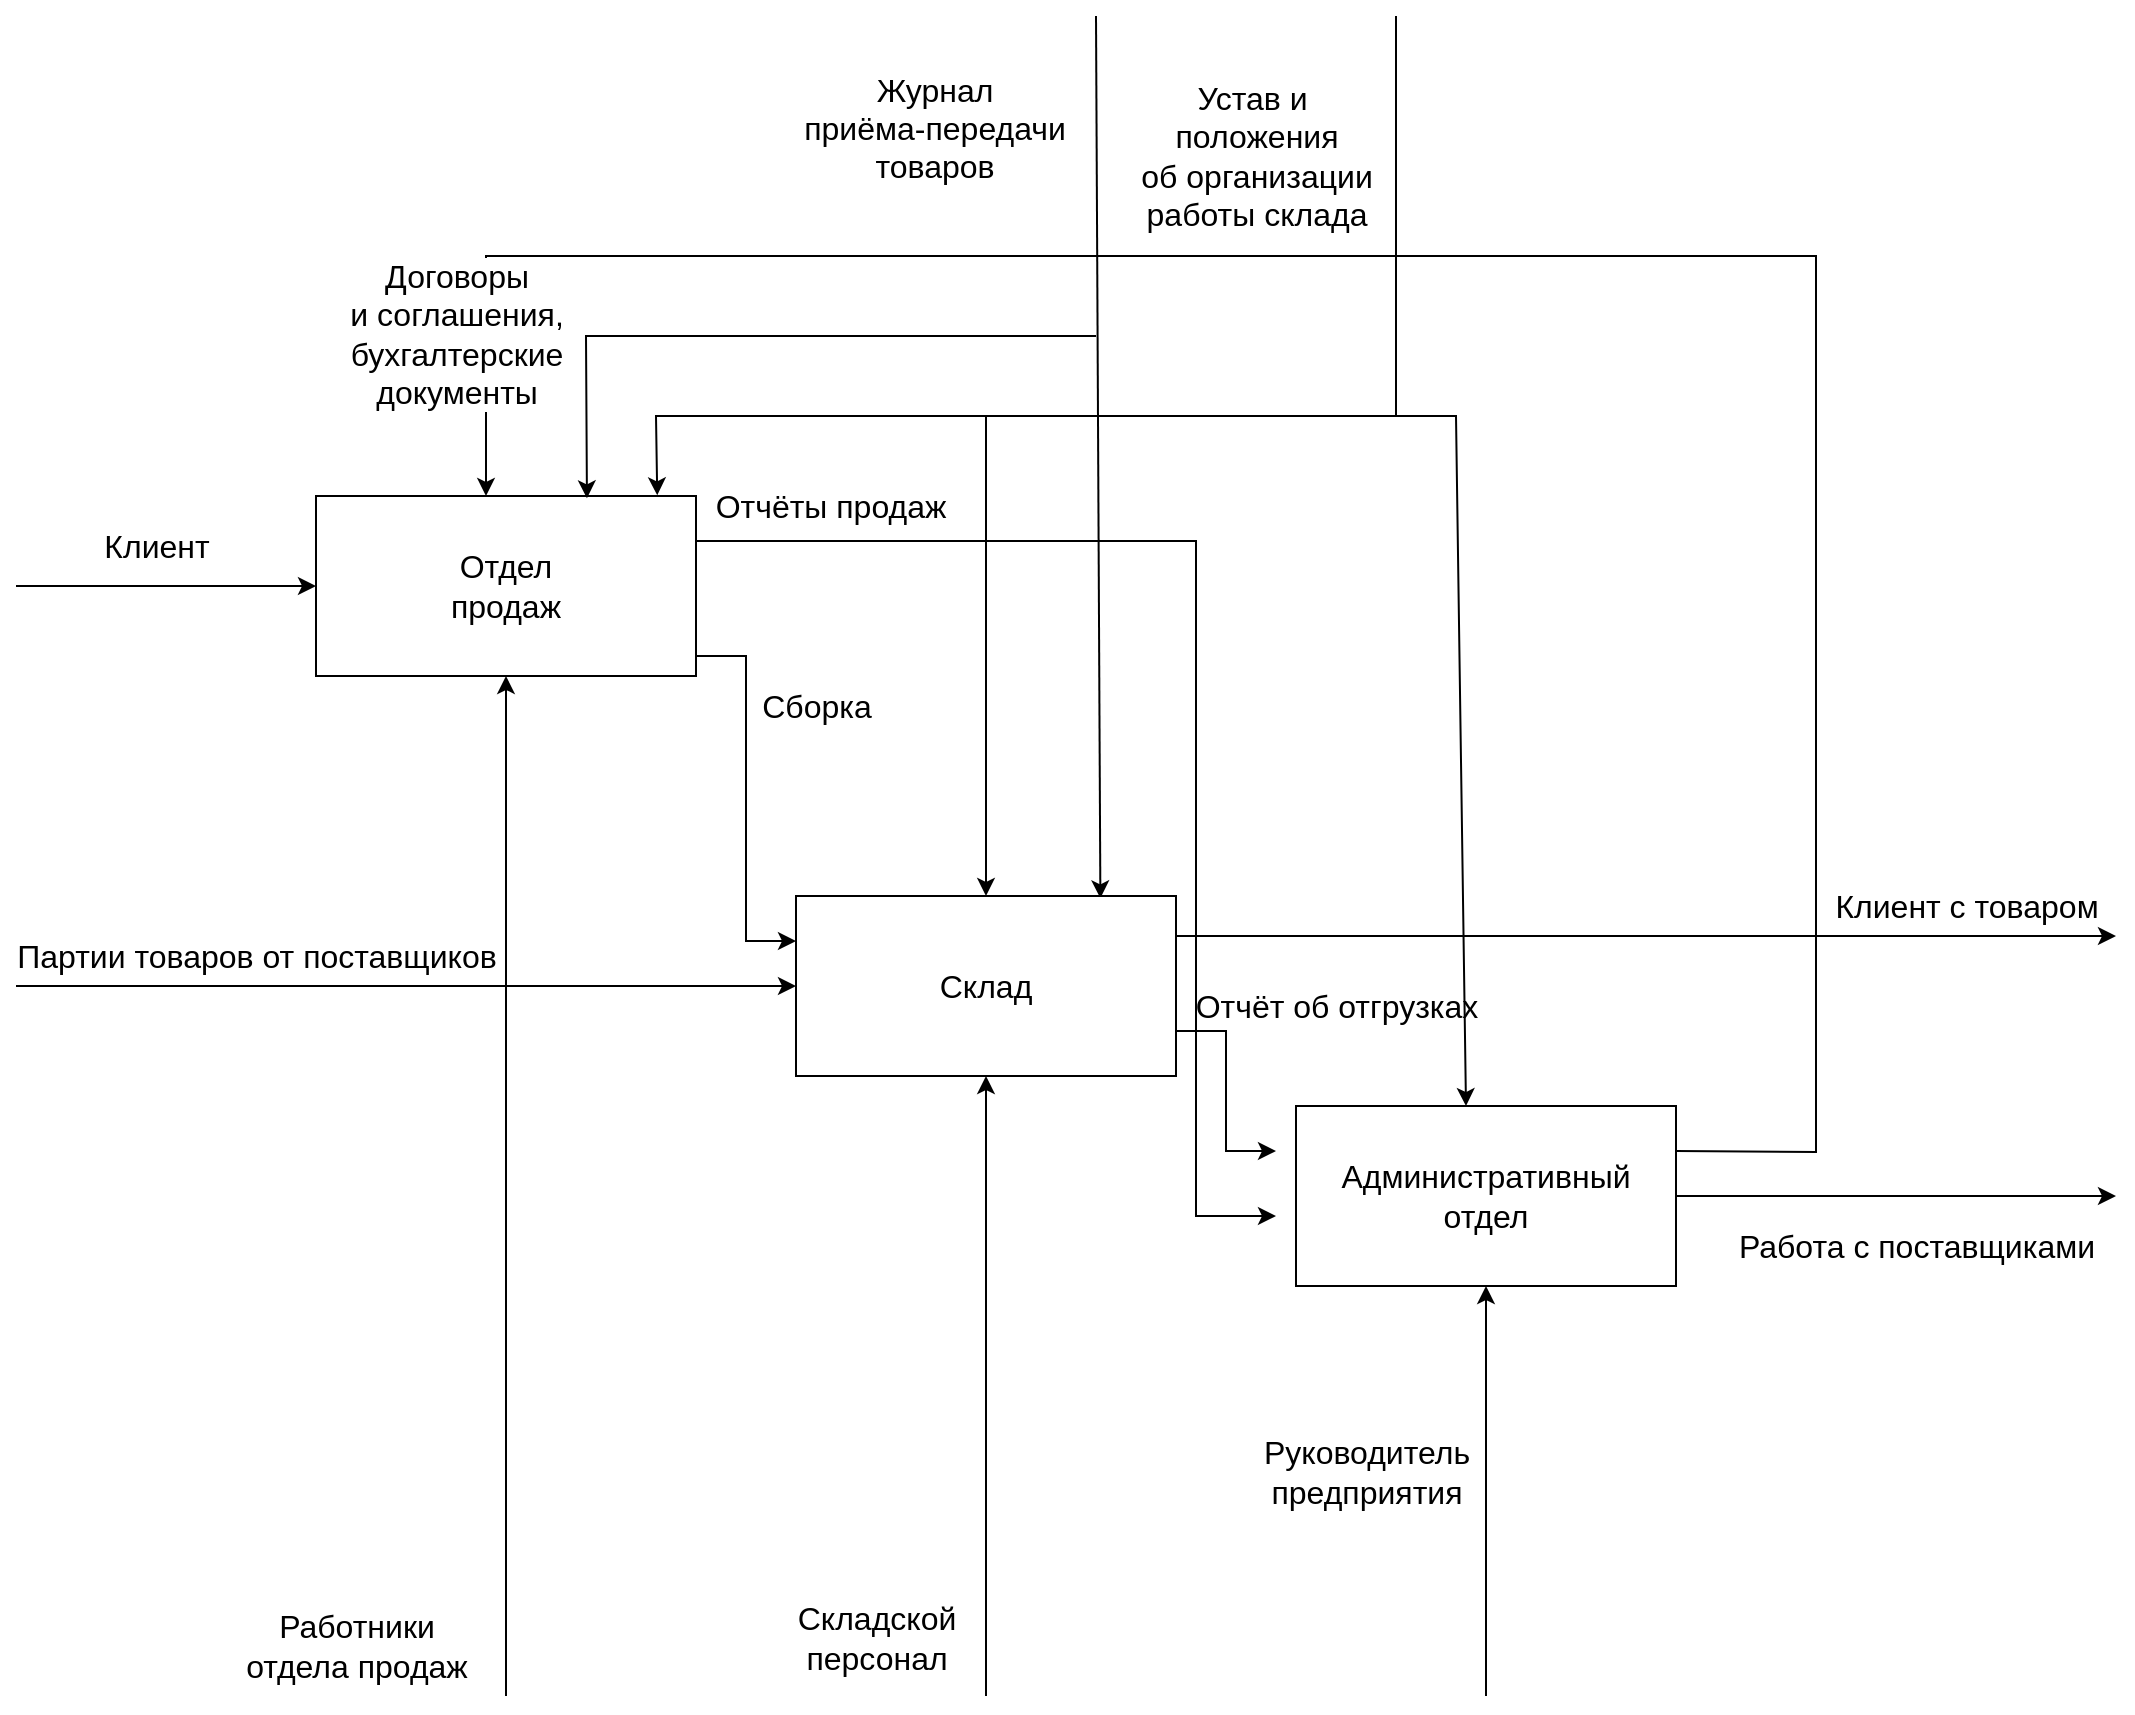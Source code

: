 <mxfile version="22.1.0" type="device">
  <diagram name="Страница — 1" id="dJiiRWUhJKYUO9Ces_kw">
    <mxGraphModel dx="2266" dy="862" grid="1" gridSize="10" guides="1" tooltips="1" connect="1" arrows="1" fold="1" page="1" pageScale="1" pageWidth="827" pageHeight="1169" math="0" shadow="0">
      <root>
        <mxCell id="0" />
        <mxCell id="1" parent="0" />
        <mxCell id="r8oPRo4tz-VMtz2NMhSt-1" value="" style="endArrow=classic;html=1;rounded=0;entryX=0;entryY=0.5;entryDx=0;entryDy=0;" parent="1" target="r8oPRo4tz-VMtz2NMhSt-21" edge="1">
          <mxGeometry width="50" height="50" relative="1" as="geometry">
            <mxPoint x="140" y="325" as="sourcePoint" />
            <mxPoint x="120" y="320" as="targetPoint" />
          </mxGeometry>
        </mxCell>
        <mxCell id="r8oPRo4tz-VMtz2NMhSt-2" value="&lt;font style=&quot;font-size: 16px;&quot;&gt;Клиент&lt;/font&gt;" style="edgeLabel;html=1;align=center;verticalAlign=middle;resizable=0;points=[];" parent="r8oPRo4tz-VMtz2NMhSt-1" vertex="1" connectable="0">
          <mxGeometry x="0.02" y="1" relative="1" as="geometry">
            <mxPoint x="-7" y="-19" as="offset" />
          </mxGeometry>
        </mxCell>
        <mxCell id="r8oPRo4tz-VMtz2NMhSt-3" value="" style="endArrow=classic;html=1;rounded=0;entryX=0;entryY=0.5;entryDx=0;entryDy=0;" parent="1" target="r8oPRo4tz-VMtz2NMhSt-23" edge="1">
          <mxGeometry width="50" height="50" relative="1" as="geometry">
            <mxPoint x="140" y="525" as="sourcePoint" />
            <mxPoint x="320" y="470" as="targetPoint" />
          </mxGeometry>
        </mxCell>
        <mxCell id="r8oPRo4tz-VMtz2NMhSt-4" value="&lt;font style=&quot;font-size: 16px;&quot;&gt;Партии товаров от поставщиков&lt;/font&gt;" style="edgeLabel;html=1;align=center;verticalAlign=middle;resizable=0;points=[];" parent="r8oPRo4tz-VMtz2NMhSt-3" vertex="1" connectable="0">
          <mxGeometry x="0.295" y="-1" relative="1" as="geometry">
            <mxPoint x="-133" y="-16" as="offset" />
          </mxGeometry>
        </mxCell>
        <mxCell id="r8oPRo4tz-VMtz2NMhSt-5" value="" style="endArrow=classic;html=1;rounded=0;entryX=0.5;entryY=1;entryDx=0;entryDy=0;" parent="1" target="r8oPRo4tz-VMtz2NMhSt-23" edge="1">
          <mxGeometry width="50" height="50" relative="1" as="geometry">
            <mxPoint x="625" y="880" as="sourcePoint" />
            <mxPoint x="625.67" y="620.0" as="targetPoint" />
          </mxGeometry>
        </mxCell>
        <mxCell id="r8oPRo4tz-VMtz2NMhSt-6" value="&lt;font style=&quot;font-size: 16px;&quot;&gt;Складской &lt;br&gt;персонал&lt;br&gt;&lt;/font&gt;" style="edgeLabel;html=1;align=center;verticalAlign=middle;resizable=0;points=[];" parent="r8oPRo4tz-VMtz2NMhSt-5" vertex="1" connectable="0">
          <mxGeometry x="0.307" y="3" relative="1" as="geometry">
            <mxPoint x="-52" y="173" as="offset" />
          </mxGeometry>
        </mxCell>
        <mxCell id="r8oPRo4tz-VMtz2NMhSt-7" value="" style="endArrow=classic;html=1;rounded=0;entryX=0.5;entryY=1;entryDx=0;entryDy=0;" parent="1" edge="1" target="jsbbswhYDhBQ7RAZDPtY-6">
          <mxGeometry width="50" height="50" relative="1" as="geometry">
            <mxPoint x="875" y="880" as="sourcePoint" />
            <mxPoint x="880" y="800" as="targetPoint" />
          </mxGeometry>
        </mxCell>
        <mxCell id="r8oPRo4tz-VMtz2NMhSt-8" value="&lt;font style=&quot;font-size: 16px;&quot;&gt;Руководитель&lt;br&gt;предприятия&lt;br&gt;&lt;/font&gt;" style="edgeLabel;html=1;align=center;verticalAlign=middle;resizable=0;points=[];" parent="r8oPRo4tz-VMtz2NMhSt-7" vertex="1" connectable="0">
          <mxGeometry x="0.307" y="3" relative="1" as="geometry">
            <mxPoint x="-57" y="22" as="offset" />
          </mxGeometry>
        </mxCell>
        <mxCell id="r8oPRo4tz-VMtz2NMhSt-9" value="" style="endArrow=classic;html=1;rounded=0;entryX=0.5;entryY=1;entryDx=0;entryDy=0;" parent="1" target="r8oPRo4tz-VMtz2NMhSt-21" edge="1">
          <mxGeometry width="50" height="50" relative="1" as="geometry">
            <mxPoint x="385" y="880" as="sourcePoint" />
            <mxPoint x="480" y="680" as="targetPoint" />
          </mxGeometry>
        </mxCell>
        <mxCell id="r8oPRo4tz-VMtz2NMhSt-10" value="&lt;font style=&quot;font-size: 16px;&quot;&gt;Работники&lt;br&gt;отдела продаж&lt;br&gt;&lt;/font&gt;" style="edgeLabel;html=1;align=center;verticalAlign=middle;resizable=0;points=[];" parent="r8oPRo4tz-VMtz2NMhSt-9" vertex="1" connectable="0">
          <mxGeometry x="0.307" y="3" relative="1" as="geometry">
            <mxPoint x="-72" y="308" as="offset" />
          </mxGeometry>
        </mxCell>
        <mxCell id="r8oPRo4tz-VMtz2NMhSt-11" value="" style="endArrow=none;html=1;rounded=0;startArrow=classic;startFill=1;endFill=0;exitX=0.5;exitY=0;exitDx=0;exitDy=0;entryX=1;entryY=0.25;entryDx=0;entryDy=0;" parent="1" target="jsbbswhYDhBQ7RAZDPtY-6" edge="1">
          <mxGeometry width="50" height="50" relative="1" as="geometry">
            <mxPoint x="375" y="280" as="sourcePoint" />
            <mxPoint x="1040" y="600" as="targetPoint" />
            <Array as="points">
              <mxPoint x="375" y="160" />
              <mxPoint x="1040" y="160" />
              <mxPoint x="1040" y="608" />
            </Array>
          </mxGeometry>
        </mxCell>
        <mxCell id="r8oPRo4tz-VMtz2NMhSt-12" value="&lt;font style=&quot;font-size: 16px;&quot;&gt;Договоры&lt;br&gt;и соглашения, &lt;br&gt;бухгалтерские &lt;br&gt;документы&lt;br&gt;&lt;/font&gt;" style="edgeLabel;html=1;align=center;verticalAlign=middle;resizable=0;points=[];" parent="r8oPRo4tz-VMtz2NMhSt-11" vertex="1" connectable="0">
          <mxGeometry x="0.307" y="3" relative="1" as="geometry">
            <mxPoint x="-683" y="-28" as="offset" />
          </mxGeometry>
        </mxCell>
        <mxCell id="r8oPRo4tz-VMtz2NMhSt-13" value="" style="endArrow=none;html=1;rounded=0;startArrow=classic;startFill=1;endFill=0;exitX=0.801;exitY=0.013;exitDx=0;exitDy=0;exitPerimeter=0;" parent="1" source="r8oPRo4tz-VMtz2NMhSt-23" edge="1">
          <mxGeometry width="50" height="50" relative="1" as="geometry">
            <mxPoint x="680" y="200" as="sourcePoint" />
            <mxPoint x="680" y="40" as="targetPoint" />
          </mxGeometry>
        </mxCell>
        <mxCell id="r8oPRo4tz-VMtz2NMhSt-14" value="&lt;font style=&quot;font-size: 16px;&quot;&gt;Устав и&amp;nbsp;&lt;br&gt;положения &lt;br&gt;об&amp;nbsp;организации&lt;br&gt;работы склада&lt;br&gt;&lt;/font&gt;" style="edgeLabel;html=1;align=center;verticalAlign=middle;resizable=0;points=[];" parent="r8oPRo4tz-VMtz2NMhSt-13" vertex="1" connectable="0">
          <mxGeometry x="0.307" y="3" relative="1" as="geometry">
            <mxPoint x="82" y="-83" as="offset" />
          </mxGeometry>
        </mxCell>
        <mxCell id="r8oPRo4tz-VMtz2NMhSt-15" value="" style="endArrow=none;html=1;rounded=0;startArrow=classic;startFill=1;endFill=0;exitX=0.5;exitY=0;exitDx=0;exitDy=0;" parent="1" source="r8oPRo4tz-VMtz2NMhSt-23" edge="1">
          <mxGeometry width="50" height="50" relative="1" as="geometry">
            <mxPoint x="880" y="200" as="sourcePoint" />
            <mxPoint x="830" y="40" as="targetPoint" />
            <Array as="points">
              <mxPoint x="625" y="240" />
              <mxPoint x="830" y="240" />
            </Array>
          </mxGeometry>
        </mxCell>
        <mxCell id="r8oPRo4tz-VMtz2NMhSt-16" value="&lt;font style=&quot;font-size: 16px;&quot;&gt;Журнал&lt;br&gt;приёма-передачи &lt;br&gt;товаров&lt;br&gt;&lt;/font&gt;" style="edgeLabel;html=1;align=center;verticalAlign=middle;resizable=0;points=[];" parent="r8oPRo4tz-VMtz2NMhSt-15" vertex="1" connectable="0">
          <mxGeometry x="0.307" y="3" relative="1" as="geometry">
            <mxPoint x="-208" y="-141" as="offset" />
          </mxGeometry>
        </mxCell>
        <mxCell id="r8oPRo4tz-VMtz2NMhSt-17" value="" style="endArrow=classic;html=1;rounded=0;" parent="1" edge="1">
          <mxGeometry width="50" height="50" relative="1" as="geometry">
            <mxPoint x="720" y="500" as="sourcePoint" />
            <mxPoint x="1190" y="500" as="targetPoint" />
          </mxGeometry>
        </mxCell>
        <mxCell id="r8oPRo4tz-VMtz2NMhSt-18" value="&lt;font style=&quot;font-size: 16px;&quot;&gt;Клиент с товаром&lt;br&gt;&lt;/font&gt;" style="edgeLabel;html=1;align=center;verticalAlign=middle;resizable=0;points=[];" parent="r8oPRo4tz-VMtz2NMhSt-17" vertex="1" connectable="0">
          <mxGeometry x="0.02" y="1" relative="1" as="geometry">
            <mxPoint x="155" y="-14" as="offset" />
          </mxGeometry>
        </mxCell>
        <mxCell id="r8oPRo4tz-VMtz2NMhSt-28" style="edgeStyle=orthogonalEdgeStyle;rounded=0;orthogonalLoop=1;jettySize=auto;html=1;exitX=1;exitY=0.5;exitDx=0;exitDy=0;entryX=0;entryY=0.25;entryDx=0;entryDy=0;" parent="1" source="r8oPRo4tz-VMtz2NMhSt-21" target="r8oPRo4tz-VMtz2NMhSt-23" edge="1">
          <mxGeometry relative="1" as="geometry">
            <Array as="points">
              <mxPoint x="480" y="360" />
              <mxPoint x="505" y="360" />
              <mxPoint x="505" y="503" />
            </Array>
          </mxGeometry>
        </mxCell>
        <mxCell id="r8oPRo4tz-VMtz2NMhSt-21" value="&lt;font style=&quot;font-size: 16px;&quot;&gt;Отдел &lt;br&gt;продаж&lt;/font&gt;" style="rounded=0;whiteSpace=wrap;html=1;" parent="1" vertex="1">
          <mxGeometry x="290" y="280" width="190" height="90" as="geometry" />
        </mxCell>
        <mxCell id="r8oPRo4tz-VMtz2NMhSt-31" style="edgeStyle=orthogonalEdgeStyle;rounded=0;orthogonalLoop=1;jettySize=auto;html=1;exitX=1;exitY=0.75;exitDx=0;exitDy=0;entryX=0;entryY=0.25;entryDx=0;entryDy=0;" parent="1" source="r8oPRo4tz-VMtz2NMhSt-23" edge="1">
          <mxGeometry relative="1" as="geometry">
            <Array as="points">
              <mxPoint x="745" y="548" />
              <mxPoint x="745" y="608" />
            </Array>
            <mxPoint x="770" y="607.5" as="targetPoint" />
          </mxGeometry>
        </mxCell>
        <mxCell id="r8oPRo4tz-VMtz2NMhSt-23" value="&lt;font style=&quot;font-size: 16px;&quot;&gt;Склад&lt;/font&gt;" style="rounded=0;whiteSpace=wrap;html=1;" parent="1" vertex="1">
          <mxGeometry x="530" y="480" width="190" height="90" as="geometry" />
        </mxCell>
        <mxCell id="r8oPRo4tz-VMtz2NMhSt-25" value="" style="endArrow=classic;html=1;rounded=0;entryX=0.713;entryY=0.013;entryDx=0;entryDy=0;entryPerimeter=0;" parent="1" target="r8oPRo4tz-VMtz2NMhSt-21" edge="1">
          <mxGeometry width="50" height="50" relative="1" as="geometry">
            <mxPoint x="680" y="200" as="sourcePoint" />
            <mxPoint x="420" y="270" as="targetPoint" />
            <Array as="points">
              <mxPoint x="425" y="200" />
            </Array>
          </mxGeometry>
        </mxCell>
        <mxCell id="r8oPRo4tz-VMtz2NMhSt-26" value="" style="endArrow=classic;html=1;rounded=0;entryX=0.898;entryY=-0.004;entryDx=0;entryDy=0;entryPerimeter=0;" parent="1" target="r8oPRo4tz-VMtz2NMhSt-21" edge="1">
          <mxGeometry width="50" height="50" relative="1" as="geometry">
            <mxPoint x="630" y="240" as="sourcePoint" />
            <mxPoint x="690" y="400" as="targetPoint" />
            <Array as="points">
              <mxPoint x="460" y="240" />
            </Array>
          </mxGeometry>
        </mxCell>
        <mxCell id="r8oPRo4tz-VMtz2NMhSt-27" value="" style="endArrow=classic;html=1;rounded=0;entryX=0.5;entryY=0;entryDx=0;entryDy=0;" parent="1" edge="1">
          <mxGeometry width="50" height="50" relative="1" as="geometry">
            <mxPoint x="830" y="240" as="sourcePoint" />
            <mxPoint x="865" y="585" as="targetPoint" />
            <Array as="points">
              <mxPoint x="860" y="240" />
            </Array>
          </mxGeometry>
        </mxCell>
        <mxCell id="r8oPRo4tz-VMtz2NMhSt-33" value="&lt;font style=&quot;font-size: 16px;&quot;&gt;Сборка&lt;/font&gt;" style="text;html=1;align=center;verticalAlign=middle;resizable=0;points=[];autosize=1;strokeColor=none;fillColor=none;" parent="1" vertex="1">
          <mxGeometry x="500" y="370" width="80" height="30" as="geometry" />
        </mxCell>
        <mxCell id="jsbbswhYDhBQ7RAZDPtY-2" value="&lt;font style=&quot;font-size: 16px;&quot;&gt;Работа с поставщиками&lt;/font&gt;" style="text;html=1;align=center;verticalAlign=middle;resizable=0;points=[];autosize=1;strokeColor=none;fillColor=none;" parent="1" vertex="1">
          <mxGeometry x="990" y="640" width="200" height="30" as="geometry" />
        </mxCell>
        <mxCell id="jsbbswhYDhBQ7RAZDPtY-4" value="&lt;span style=&quot;font-size: 16px;&quot;&gt;Отчёты продаж&lt;/span&gt;" style="edgeLabel;html=1;align=center;verticalAlign=middle;resizable=0;points=[];" parent="1" vertex="1" connectable="0">
          <mxGeometry x="550.001" y="290.001" as="geometry">
            <mxPoint x="-3" y="-5" as="offset" />
          </mxGeometry>
        </mxCell>
        <mxCell id="jsbbswhYDhBQ7RAZDPtY-5" style="edgeStyle=orthogonalEdgeStyle;rounded=0;orthogonalLoop=1;jettySize=auto;html=1;exitX=1;exitY=0.25;exitDx=0;exitDy=0;" parent="1" source="r8oPRo4tz-VMtz2NMhSt-21" edge="1">
          <mxGeometry relative="1" as="geometry">
            <Array as="points">
              <mxPoint x="730" y="303" />
              <mxPoint x="730" y="640" />
              <mxPoint x="770" y="640" />
            </Array>
            <mxPoint x="720" y="510" as="sourcePoint" />
            <mxPoint x="770" y="640" as="targetPoint" />
          </mxGeometry>
        </mxCell>
        <mxCell id="jsbbswhYDhBQ7RAZDPtY-6" value="&lt;font style=&quot;font-size: 16px;&quot;&gt;Административный&lt;br&gt;отдел&lt;br&gt;&lt;/font&gt;" style="rounded=0;whiteSpace=wrap;html=1;" parent="1" vertex="1">
          <mxGeometry x="780" y="585" width="190" height="90" as="geometry" />
        </mxCell>
        <mxCell id="jsbbswhYDhBQ7RAZDPtY-9" value="&lt;font style=&quot;font-size: 16px;&quot;&gt;Отчёт об отгрузках&lt;/font&gt;" style="text;html=1;align=center;verticalAlign=middle;resizable=0;points=[];autosize=1;strokeColor=none;fillColor=none;" parent="1" vertex="1">
          <mxGeometry x="720" y="520" width="160" height="30" as="geometry" />
        </mxCell>
        <mxCell id="jsbbswhYDhBQ7RAZDPtY-11" value="" style="endArrow=classic;html=1;rounded=0;exitX=1;exitY=0.5;exitDx=0;exitDy=0;" parent="1" source="jsbbswhYDhBQ7RAZDPtY-6" edge="1">
          <mxGeometry width="50" height="50" relative="1" as="geometry">
            <mxPoint x="1161" y="790" as="sourcePoint" />
            <mxPoint x="1190" y="630" as="targetPoint" />
          </mxGeometry>
        </mxCell>
      </root>
    </mxGraphModel>
  </diagram>
</mxfile>
